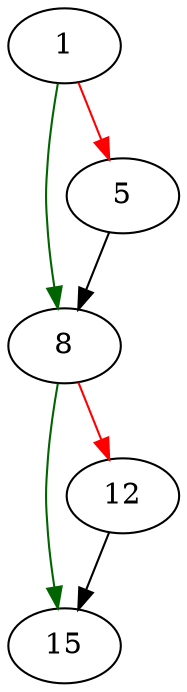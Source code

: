 strict digraph "free_permission_context" {
	// Node definitions.
	1 [entry=true];
	8;
	5;
	15;
	12;

	// Edge definitions.
	1 -> 8 [
		color=darkgreen
		cond=true
	];
	1 -> 5 [
		color=red
		cond=false
	];
	8 -> 15 [
		color=darkgreen
		cond=true
	];
	8 -> 12 [
		color=red
		cond=false
	];
	5 -> 8;
	12 -> 15;
}
